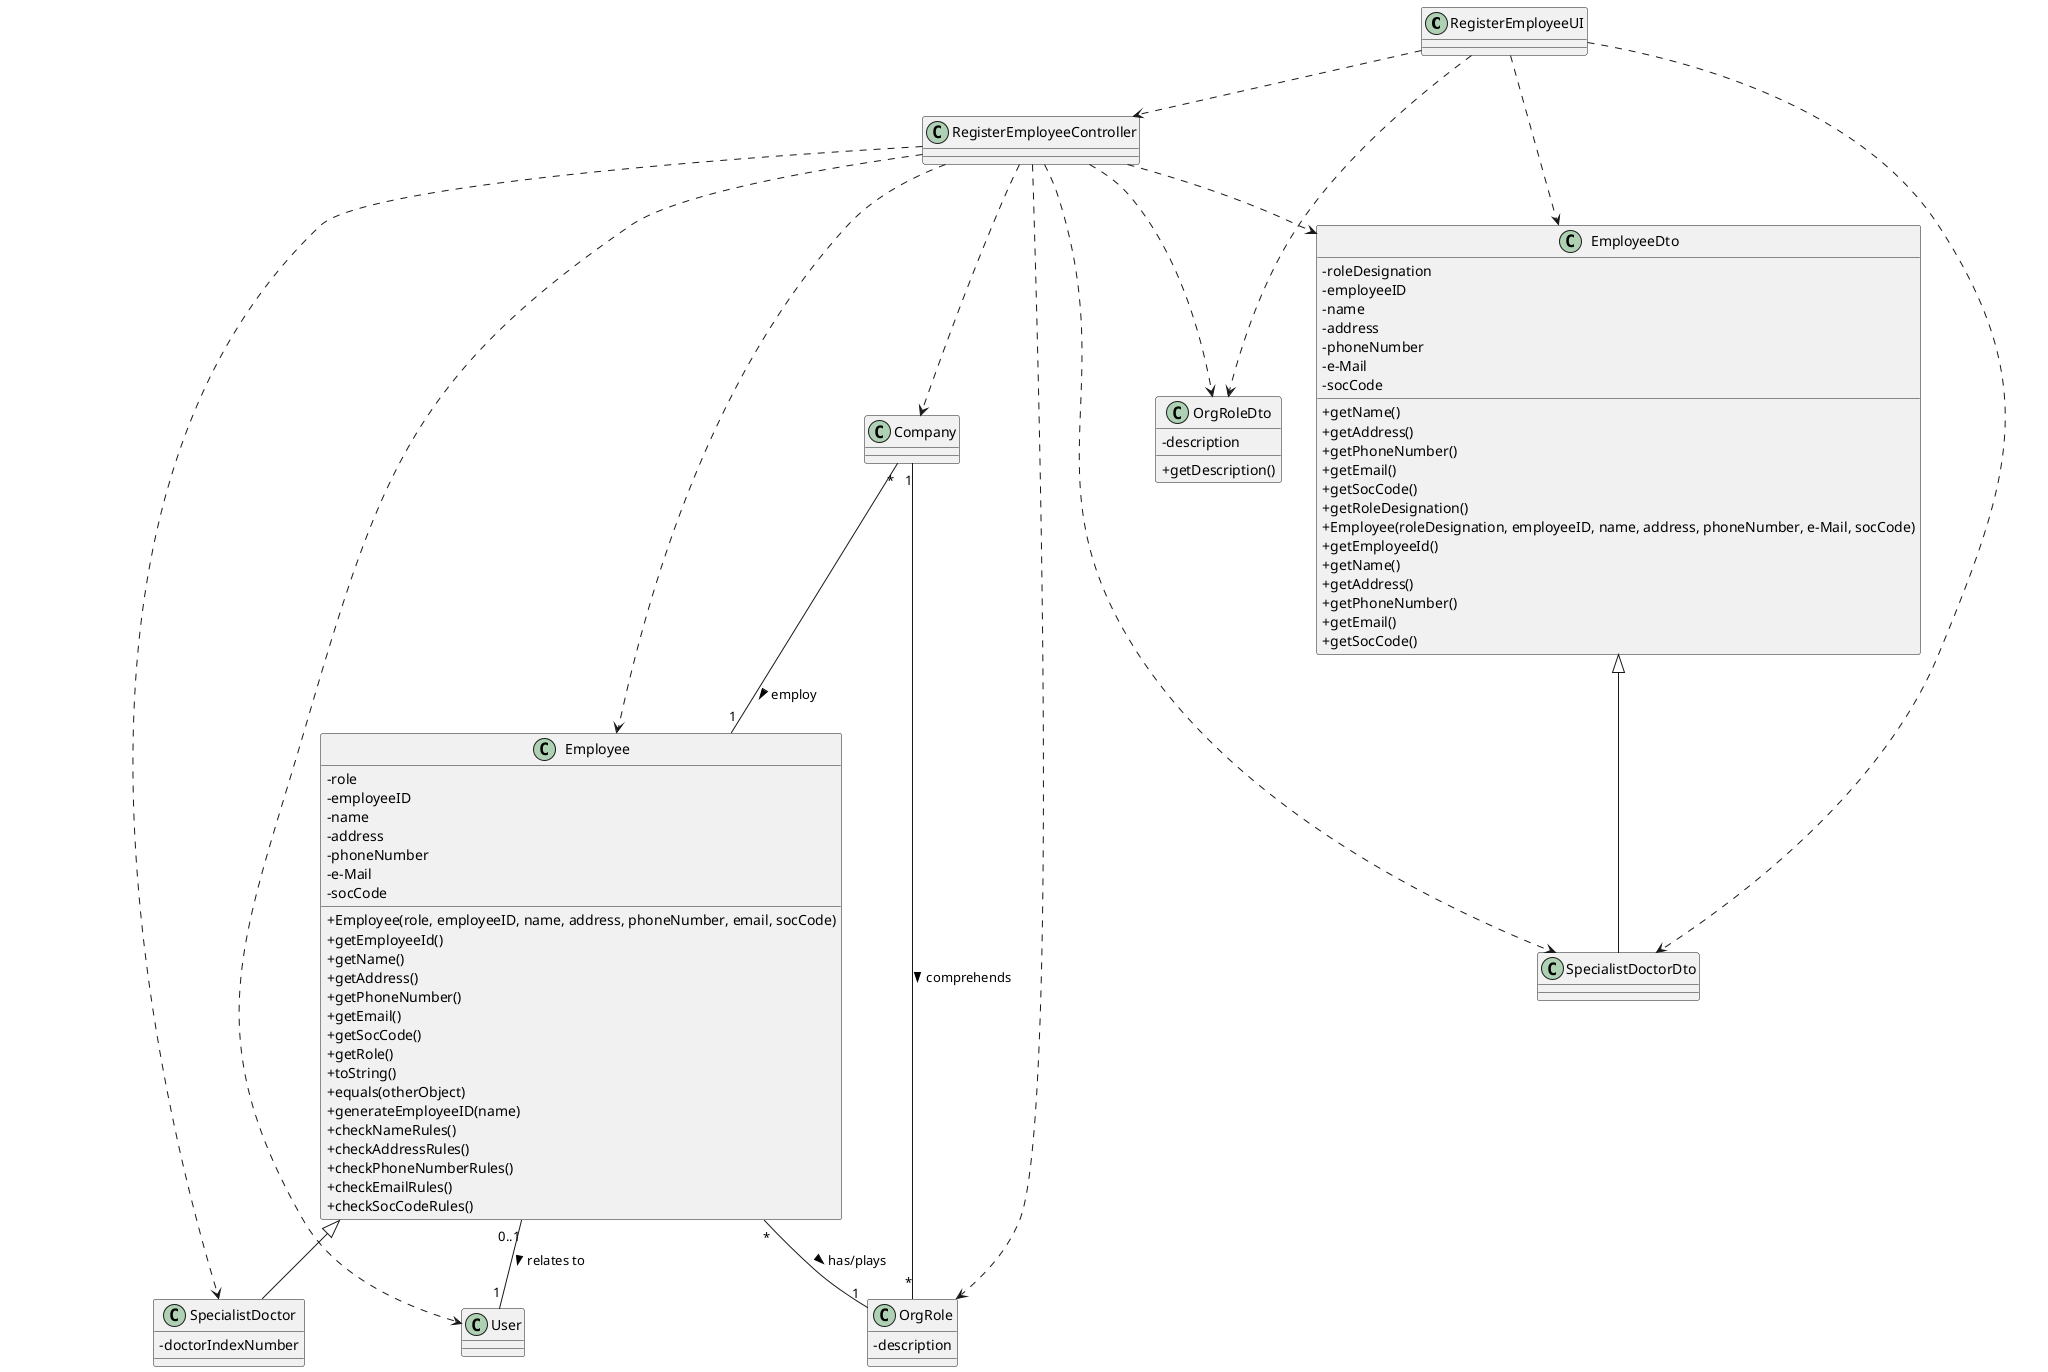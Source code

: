 @startuml
skinparam classAttributeIconSize 0

class RegisterEmployeeUI {
}

class RegisterEmployeeController {
}

class Employee {
- role
- employeeID
- name
- address
- phoneNumber
- e-Mail
- socCode
+Employee(role, employeeID, name, address, phoneNumber, email, socCode)
+getEmployeeId()
+getName()
+getAddress()
+getPhoneNumber()
+getEmail()
+getSocCode()
+getRole()
+toString()
+equals(otherObject)
+generateEmployeeID(name)
+checkNameRules()
+checkAddressRules()
+checkPhoneNumberRules()
+checkEmailRules()
+checkSocCodeRules()


}

class SpecialistDoctor {
- doctorIndexNumber
}

class OrgRole {
- description
}

class OrgRoleDto {
- description
+ getDescription()
}

class EmployeeDto {
- roleDesignation
- employeeID
- name
- address
- phoneNumber
- e-Mail
- socCode
+getName()
+getAddress()
+getPhoneNumber()
+getEmail()
+getSocCode()
+getRoleDesignation()
+Employee(roleDesignation, employeeID, name, address, phoneNumber, e-Mail, socCode)
+getEmployeeId()
+getName()
+getAddress()
+getPhoneNumber()
+getEmail()
+getSocCode()
}

class SpecialistDoctorDto {
}

class User {
}

RegisterEmployeeUI ..> RegisterEmployeeController
Employee <|-- SpecialistDoctor
RegisterEmployeeController ..> Employee
RegisterEmployeeController ..> SpecialistDoctor
RegisterEmployeeUI ..> EmployeeDto
RegisterEmployeeUI ..> SpecialistDoctorDto
RegisterEmployeeController ..> EmployeeDto
RegisterEmployeeController ..> SpecialistDoctorDto
RegisterEmployeeController ..> OrgRoleDto
RegisterEmployeeUI ..> OrgRoleDto
RegisterEmployeeController ..> Company
RegisterEmployeeController ..> OrgRole

EmployeeDto <|-- SpecialistDoctorDto

Employee "*" -- "1" OrgRole : has/plays >
Company "1" -- "*" OrgRole : comprehends >
Company "*" -- "1" Employee : employ >
Employee "0..1" -- "1" User : relates to >

RegisterEmployeeController ..> User


@enduml
